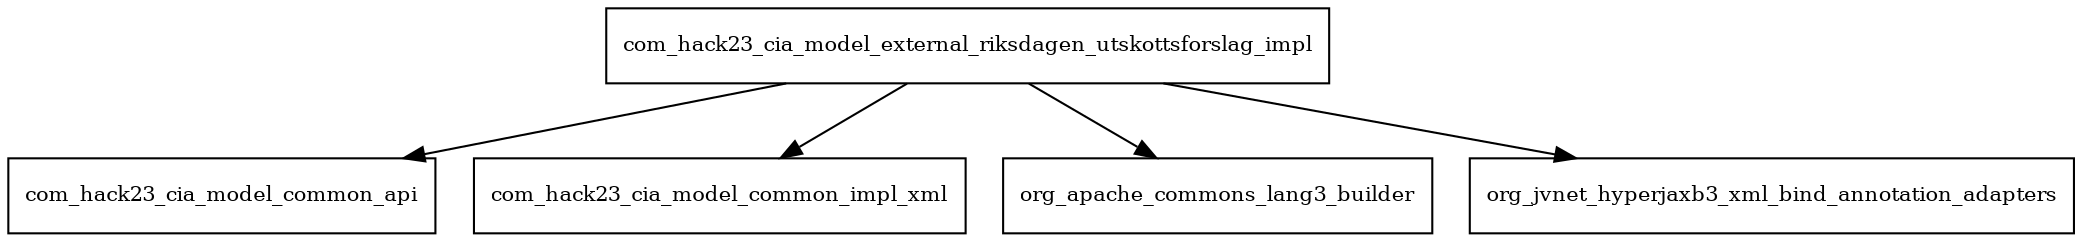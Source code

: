 digraph model_external_riksdagen_utskottsforslag_impl_2019_6_14_SNAPSHOT_package_dependencies {
  node [shape = box, fontsize=10.0];
  com_hack23_cia_model_external_riksdagen_utskottsforslag_impl -> com_hack23_cia_model_common_api;
  com_hack23_cia_model_external_riksdagen_utskottsforslag_impl -> com_hack23_cia_model_common_impl_xml;
  com_hack23_cia_model_external_riksdagen_utskottsforslag_impl -> org_apache_commons_lang3_builder;
  com_hack23_cia_model_external_riksdagen_utskottsforslag_impl -> org_jvnet_hyperjaxb3_xml_bind_annotation_adapters;
}
